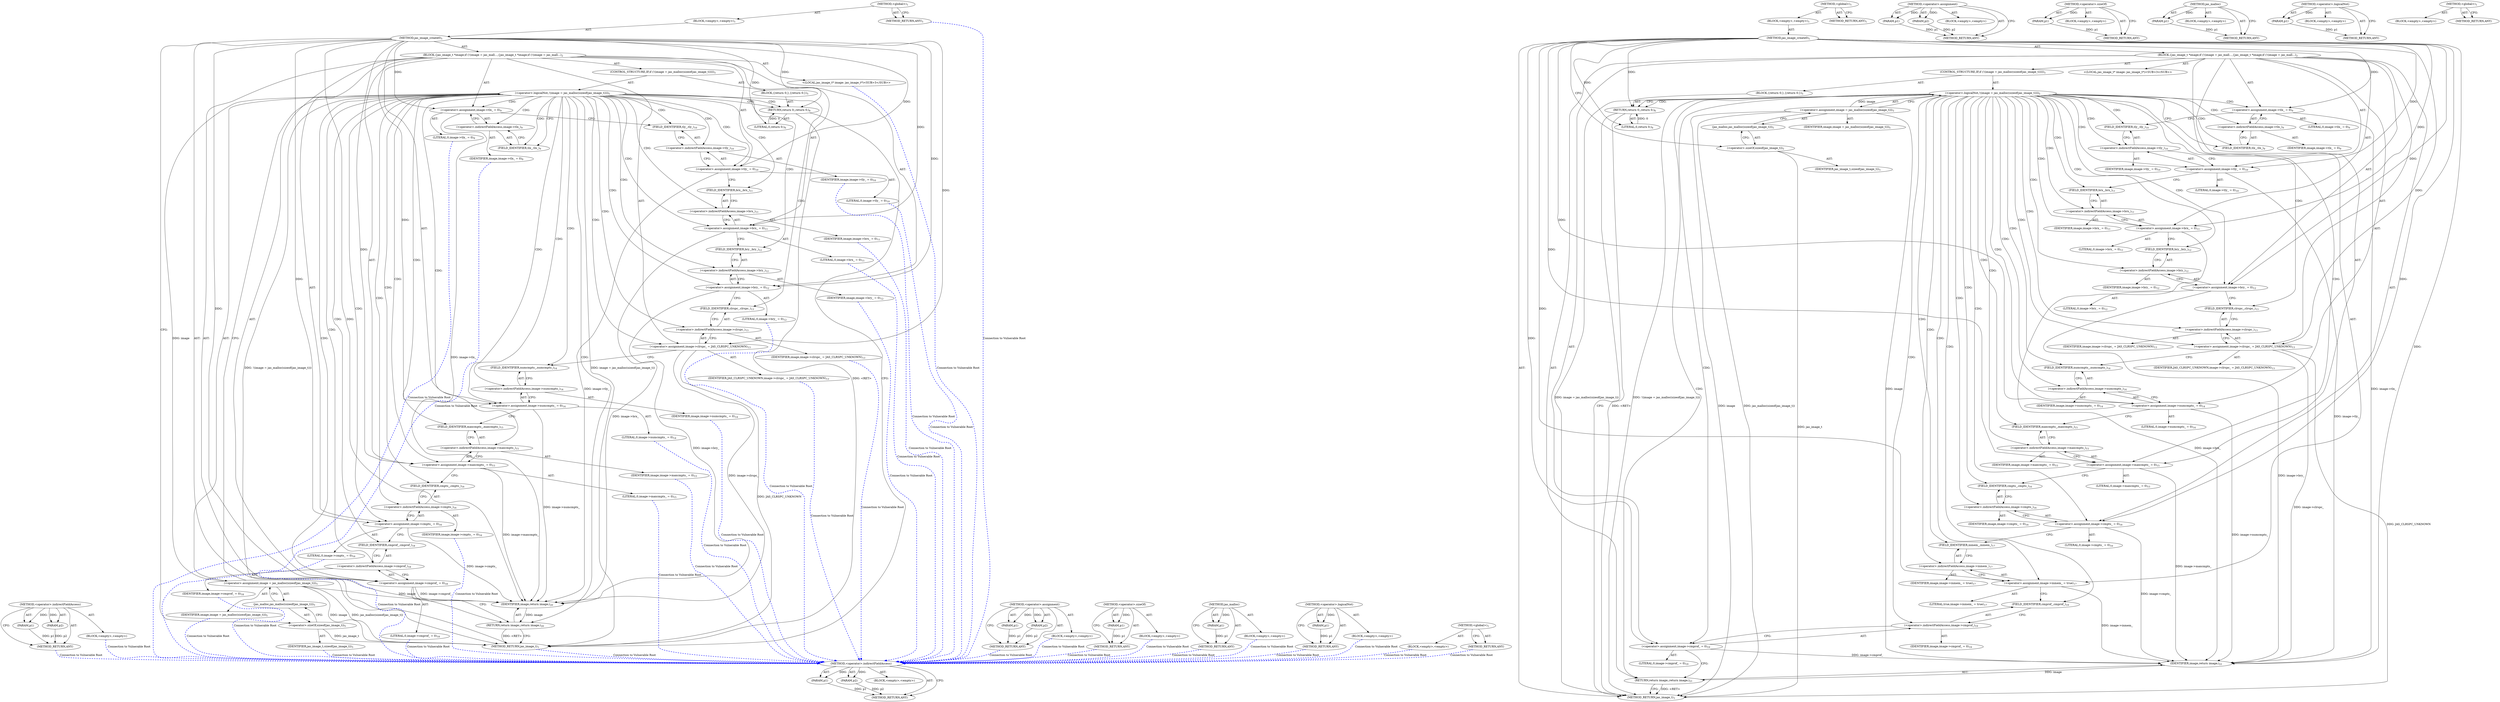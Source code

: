 digraph "&lt;global&gt;" {
vulnerable_113 [label=<(METHOD,&lt;operator&gt;.indirectFieldAccess)>];
vulnerable_114 [label=<(PARAM,p1)>];
vulnerable_115 [label=<(PARAM,p2)>];
vulnerable_116 [label=<(BLOCK,&lt;empty&gt;,&lt;empty&gt;)>];
vulnerable_117 [label=<(METHOD_RETURN,ANY)>];
vulnerable_6 [label=<(METHOD,&lt;global&gt;)<SUB>1</SUB>>];
vulnerable_7 [label=<(BLOCK,&lt;empty&gt;,&lt;empty&gt;)<SUB>1</SUB>>];
vulnerable_8 [label=<(METHOD,jas_image_create0)<SUB>1</SUB>>];
vulnerable_9 [label=<(BLOCK,{
	jas_image_t *image;

	if (!(image = jas_mall...,{
	jas_image_t *image;

	if (!(image = jas_mall...)<SUB>2</SUB>>];
vulnerable_10 [label="<(LOCAL,jas_image_t* image: jas_image_t*)<SUB>3</SUB>>"];
vulnerable_11 [label=<(CONTROL_STRUCTURE,IF,if (!(image = jas_malloc(sizeof(jas_image_t)))))<SUB>5</SUB>>];
vulnerable_12 [label=<(&lt;operator&gt;.logicalNot,!(image = jas_malloc(sizeof(jas_image_t))))<SUB>5</SUB>>];
vulnerable_13 [label=<(&lt;operator&gt;.assignment,image = jas_malloc(sizeof(jas_image_t)))<SUB>5</SUB>>];
vulnerable_14 [label=<(IDENTIFIER,image,image = jas_malloc(sizeof(jas_image_t)))<SUB>5</SUB>>];
vulnerable_15 [label=<(jas_malloc,jas_malloc(sizeof(jas_image_t)))<SUB>5</SUB>>];
vulnerable_16 [label=<(&lt;operator&gt;.sizeOf,sizeof(jas_image_t))<SUB>5</SUB>>];
vulnerable_17 [label=<(IDENTIFIER,jas_image_t,sizeof(jas_image_t))<SUB>5</SUB>>];
vulnerable_18 [label=<(BLOCK,{
		return 0;
	},{
		return 0;
	})<SUB>5</SUB>>];
vulnerable_19 [label=<(RETURN,return 0;,return 0;)<SUB>6</SUB>>];
vulnerable_20 [label=<(LITERAL,0,return 0;)<SUB>6</SUB>>];
vulnerable_21 [label=<(&lt;operator&gt;.assignment,image-&gt;tlx_ = 0)<SUB>9</SUB>>];
vulnerable_22 [label=<(&lt;operator&gt;.indirectFieldAccess,image-&gt;tlx_)<SUB>9</SUB>>];
vulnerable_23 [label=<(IDENTIFIER,image,image-&gt;tlx_ = 0)<SUB>9</SUB>>];
vulnerable_24 [label=<(FIELD_IDENTIFIER,tlx_,tlx_)<SUB>9</SUB>>];
vulnerable_25 [label=<(LITERAL,0,image-&gt;tlx_ = 0)<SUB>9</SUB>>];
vulnerable_26 [label=<(&lt;operator&gt;.assignment,image-&gt;tly_ = 0)<SUB>10</SUB>>];
vulnerable_27 [label=<(&lt;operator&gt;.indirectFieldAccess,image-&gt;tly_)<SUB>10</SUB>>];
vulnerable_28 [label=<(IDENTIFIER,image,image-&gt;tly_ = 0)<SUB>10</SUB>>];
vulnerable_29 [label=<(FIELD_IDENTIFIER,tly_,tly_)<SUB>10</SUB>>];
vulnerable_30 [label=<(LITERAL,0,image-&gt;tly_ = 0)<SUB>10</SUB>>];
vulnerable_31 [label=<(&lt;operator&gt;.assignment,image-&gt;brx_ = 0)<SUB>11</SUB>>];
vulnerable_32 [label=<(&lt;operator&gt;.indirectFieldAccess,image-&gt;brx_)<SUB>11</SUB>>];
vulnerable_33 [label=<(IDENTIFIER,image,image-&gt;brx_ = 0)<SUB>11</SUB>>];
vulnerable_34 [label=<(FIELD_IDENTIFIER,brx_,brx_)<SUB>11</SUB>>];
vulnerable_35 [label=<(LITERAL,0,image-&gt;brx_ = 0)<SUB>11</SUB>>];
vulnerable_36 [label=<(&lt;operator&gt;.assignment,image-&gt;bry_ = 0)<SUB>12</SUB>>];
vulnerable_37 [label=<(&lt;operator&gt;.indirectFieldAccess,image-&gt;bry_)<SUB>12</SUB>>];
vulnerable_38 [label=<(IDENTIFIER,image,image-&gt;bry_ = 0)<SUB>12</SUB>>];
vulnerable_39 [label=<(FIELD_IDENTIFIER,bry_,bry_)<SUB>12</SUB>>];
vulnerable_40 [label=<(LITERAL,0,image-&gt;bry_ = 0)<SUB>12</SUB>>];
vulnerable_41 [label=<(&lt;operator&gt;.assignment,image-&gt;clrspc_ = JAS_CLRSPC_UNKNOWN)<SUB>13</SUB>>];
vulnerable_42 [label=<(&lt;operator&gt;.indirectFieldAccess,image-&gt;clrspc_)<SUB>13</SUB>>];
vulnerable_43 [label=<(IDENTIFIER,image,image-&gt;clrspc_ = JAS_CLRSPC_UNKNOWN)<SUB>13</SUB>>];
vulnerable_44 [label=<(FIELD_IDENTIFIER,clrspc_,clrspc_)<SUB>13</SUB>>];
vulnerable_45 [label=<(IDENTIFIER,JAS_CLRSPC_UNKNOWN,image-&gt;clrspc_ = JAS_CLRSPC_UNKNOWN)<SUB>13</SUB>>];
vulnerable_46 [label=<(&lt;operator&gt;.assignment,image-&gt;numcmpts_ = 0)<SUB>14</SUB>>];
vulnerable_47 [label=<(&lt;operator&gt;.indirectFieldAccess,image-&gt;numcmpts_)<SUB>14</SUB>>];
vulnerable_48 [label=<(IDENTIFIER,image,image-&gt;numcmpts_ = 0)<SUB>14</SUB>>];
vulnerable_49 [label=<(FIELD_IDENTIFIER,numcmpts_,numcmpts_)<SUB>14</SUB>>];
vulnerable_50 [label=<(LITERAL,0,image-&gt;numcmpts_ = 0)<SUB>14</SUB>>];
vulnerable_51 [label=<(&lt;operator&gt;.assignment,image-&gt;maxcmpts_ = 0)<SUB>15</SUB>>];
vulnerable_52 [label=<(&lt;operator&gt;.indirectFieldAccess,image-&gt;maxcmpts_)<SUB>15</SUB>>];
vulnerable_53 [label=<(IDENTIFIER,image,image-&gt;maxcmpts_ = 0)<SUB>15</SUB>>];
vulnerable_54 [label=<(FIELD_IDENTIFIER,maxcmpts_,maxcmpts_)<SUB>15</SUB>>];
vulnerable_55 [label=<(LITERAL,0,image-&gt;maxcmpts_ = 0)<SUB>15</SUB>>];
vulnerable_56 [label=<(&lt;operator&gt;.assignment,image-&gt;cmpts_ = 0)<SUB>16</SUB>>];
vulnerable_57 [label=<(&lt;operator&gt;.indirectFieldAccess,image-&gt;cmpts_)<SUB>16</SUB>>];
vulnerable_58 [label=<(IDENTIFIER,image,image-&gt;cmpts_ = 0)<SUB>16</SUB>>];
vulnerable_59 [label=<(FIELD_IDENTIFIER,cmpts_,cmpts_)<SUB>16</SUB>>];
vulnerable_60 [label=<(LITERAL,0,image-&gt;cmpts_ = 0)<SUB>16</SUB>>];
vulnerable_61 [label=<(&lt;operator&gt;.assignment,image-&gt;inmem_ = true)<SUB>17</SUB>>];
vulnerable_62 [label=<(&lt;operator&gt;.indirectFieldAccess,image-&gt;inmem_)<SUB>17</SUB>>];
vulnerable_63 [label=<(IDENTIFIER,image,image-&gt;inmem_ = true)<SUB>17</SUB>>];
vulnerable_64 [label=<(FIELD_IDENTIFIER,inmem_,inmem_)<SUB>17</SUB>>];
vulnerable_65 [label=<(LITERAL,true,image-&gt;inmem_ = true)<SUB>17</SUB>>];
vulnerable_66 [label=<(&lt;operator&gt;.assignment,image-&gt;cmprof_ = 0)<SUB>19</SUB>>];
vulnerable_67 [label=<(&lt;operator&gt;.indirectFieldAccess,image-&gt;cmprof_)<SUB>19</SUB>>];
vulnerable_68 [label=<(IDENTIFIER,image,image-&gt;cmprof_ = 0)<SUB>19</SUB>>];
vulnerable_69 [label=<(FIELD_IDENTIFIER,cmprof_,cmprof_)<SUB>19</SUB>>];
vulnerable_70 [label=<(LITERAL,0,image-&gt;cmprof_ = 0)<SUB>19</SUB>>];
vulnerable_71 [label=<(RETURN,return image;,return image;)<SUB>21</SUB>>];
vulnerable_72 [label=<(IDENTIFIER,image,return image;)<SUB>21</SUB>>];
vulnerable_73 [label=<(METHOD_RETURN,jas_image_t)<SUB>1</SUB>>];
vulnerable_75 [label=<(METHOD_RETURN,ANY)<SUB>1</SUB>>];
vulnerable_100 [label=<(METHOD,&lt;operator&gt;.assignment)>];
vulnerable_101 [label=<(PARAM,p1)>];
vulnerable_102 [label=<(PARAM,p2)>];
vulnerable_103 [label=<(BLOCK,&lt;empty&gt;,&lt;empty&gt;)>];
vulnerable_104 [label=<(METHOD_RETURN,ANY)>];
vulnerable_109 [label=<(METHOD,&lt;operator&gt;.sizeOf)>];
vulnerable_110 [label=<(PARAM,p1)>];
vulnerable_111 [label=<(BLOCK,&lt;empty&gt;,&lt;empty&gt;)>];
vulnerable_112 [label=<(METHOD_RETURN,ANY)>];
vulnerable_105 [label=<(METHOD,jas_malloc)>];
vulnerable_106 [label=<(PARAM,p1)>];
vulnerable_107 [label=<(BLOCK,&lt;empty&gt;,&lt;empty&gt;)>];
vulnerable_108 [label=<(METHOD_RETURN,ANY)>];
vulnerable_96 [label=<(METHOD,&lt;operator&gt;.logicalNot)>];
vulnerable_97 [label=<(PARAM,p1)>];
vulnerable_98 [label=<(BLOCK,&lt;empty&gt;,&lt;empty&gt;)>];
vulnerable_99 [label=<(METHOD_RETURN,ANY)>];
vulnerable_90 [label=<(METHOD,&lt;global&gt;)<SUB>1</SUB>>];
vulnerable_91 [label=<(BLOCK,&lt;empty&gt;,&lt;empty&gt;)>];
vulnerable_92 [label=<(METHOD_RETURN,ANY)>];
fixed_106 [label=<(METHOD,&lt;operator&gt;.indirectFieldAccess)>];
fixed_107 [label=<(PARAM,p1)>];
fixed_108 [label=<(PARAM,p2)>];
fixed_109 [label=<(BLOCK,&lt;empty&gt;,&lt;empty&gt;)>];
fixed_110 [label=<(METHOD_RETURN,ANY)>];
fixed_6 [label=<(METHOD,&lt;global&gt;)<SUB>1</SUB>>];
fixed_7 [label=<(BLOCK,&lt;empty&gt;,&lt;empty&gt;)<SUB>1</SUB>>];
fixed_8 [label=<(METHOD,jas_image_create0)<SUB>1</SUB>>];
fixed_9 [label=<(BLOCK,{
	jas_image_t *image;

	if (!(image = jas_mall...,{
	jas_image_t *image;

	if (!(image = jas_mall...)<SUB>2</SUB>>];
fixed_10 [label="<(LOCAL,jas_image_t* image: jas_image_t*)<SUB>3</SUB>>"];
fixed_11 [label=<(CONTROL_STRUCTURE,IF,if (!(image = jas_malloc(sizeof(jas_image_t)))))<SUB>5</SUB>>];
fixed_12 [label=<(&lt;operator&gt;.logicalNot,!(image = jas_malloc(sizeof(jas_image_t))))<SUB>5</SUB>>];
fixed_13 [label=<(&lt;operator&gt;.assignment,image = jas_malloc(sizeof(jas_image_t)))<SUB>5</SUB>>];
fixed_14 [label=<(IDENTIFIER,image,image = jas_malloc(sizeof(jas_image_t)))<SUB>5</SUB>>];
fixed_15 [label=<(jas_malloc,jas_malloc(sizeof(jas_image_t)))<SUB>5</SUB>>];
fixed_16 [label=<(&lt;operator&gt;.sizeOf,sizeof(jas_image_t))<SUB>5</SUB>>];
fixed_17 [label=<(IDENTIFIER,jas_image_t,sizeof(jas_image_t))<SUB>5</SUB>>];
fixed_18 [label=<(BLOCK,{
		return 0;
	},{
		return 0;
	})<SUB>5</SUB>>];
fixed_19 [label=<(RETURN,return 0;,return 0;)<SUB>6</SUB>>];
fixed_20 [label=<(LITERAL,0,return 0;)<SUB>6</SUB>>];
fixed_21 [label=<(&lt;operator&gt;.assignment,image-&gt;tlx_ = 0)<SUB>9</SUB>>];
fixed_22 [label=<(&lt;operator&gt;.indirectFieldAccess,image-&gt;tlx_)<SUB>9</SUB>>];
fixed_23 [label=<(IDENTIFIER,image,image-&gt;tlx_ = 0)<SUB>9</SUB>>];
fixed_24 [label=<(FIELD_IDENTIFIER,tlx_,tlx_)<SUB>9</SUB>>];
fixed_25 [label=<(LITERAL,0,image-&gt;tlx_ = 0)<SUB>9</SUB>>];
fixed_26 [label=<(&lt;operator&gt;.assignment,image-&gt;tly_ = 0)<SUB>10</SUB>>];
fixed_27 [label=<(&lt;operator&gt;.indirectFieldAccess,image-&gt;tly_)<SUB>10</SUB>>];
fixed_28 [label=<(IDENTIFIER,image,image-&gt;tly_ = 0)<SUB>10</SUB>>];
fixed_29 [label=<(FIELD_IDENTIFIER,tly_,tly_)<SUB>10</SUB>>];
fixed_30 [label=<(LITERAL,0,image-&gt;tly_ = 0)<SUB>10</SUB>>];
fixed_31 [label=<(&lt;operator&gt;.assignment,image-&gt;brx_ = 0)<SUB>11</SUB>>];
fixed_32 [label=<(&lt;operator&gt;.indirectFieldAccess,image-&gt;brx_)<SUB>11</SUB>>];
fixed_33 [label=<(IDENTIFIER,image,image-&gt;brx_ = 0)<SUB>11</SUB>>];
fixed_34 [label=<(FIELD_IDENTIFIER,brx_,brx_)<SUB>11</SUB>>];
fixed_35 [label=<(LITERAL,0,image-&gt;brx_ = 0)<SUB>11</SUB>>];
fixed_36 [label=<(&lt;operator&gt;.assignment,image-&gt;bry_ = 0)<SUB>12</SUB>>];
fixed_37 [label=<(&lt;operator&gt;.indirectFieldAccess,image-&gt;bry_)<SUB>12</SUB>>];
fixed_38 [label=<(IDENTIFIER,image,image-&gt;bry_ = 0)<SUB>12</SUB>>];
fixed_39 [label=<(FIELD_IDENTIFIER,bry_,bry_)<SUB>12</SUB>>];
fixed_40 [label=<(LITERAL,0,image-&gt;bry_ = 0)<SUB>12</SUB>>];
fixed_41 [label=<(&lt;operator&gt;.assignment,image-&gt;clrspc_ = JAS_CLRSPC_UNKNOWN)<SUB>13</SUB>>];
fixed_42 [label=<(&lt;operator&gt;.indirectFieldAccess,image-&gt;clrspc_)<SUB>13</SUB>>];
fixed_43 [label=<(IDENTIFIER,image,image-&gt;clrspc_ = JAS_CLRSPC_UNKNOWN)<SUB>13</SUB>>];
fixed_44 [label=<(FIELD_IDENTIFIER,clrspc_,clrspc_)<SUB>13</SUB>>];
fixed_45 [label=<(IDENTIFIER,JAS_CLRSPC_UNKNOWN,image-&gt;clrspc_ = JAS_CLRSPC_UNKNOWN)<SUB>13</SUB>>];
fixed_46 [label=<(&lt;operator&gt;.assignment,image-&gt;numcmpts_ = 0)<SUB>14</SUB>>];
fixed_47 [label=<(&lt;operator&gt;.indirectFieldAccess,image-&gt;numcmpts_)<SUB>14</SUB>>];
fixed_48 [label=<(IDENTIFIER,image,image-&gt;numcmpts_ = 0)<SUB>14</SUB>>];
fixed_49 [label=<(FIELD_IDENTIFIER,numcmpts_,numcmpts_)<SUB>14</SUB>>];
fixed_50 [label=<(LITERAL,0,image-&gt;numcmpts_ = 0)<SUB>14</SUB>>];
fixed_51 [label=<(&lt;operator&gt;.assignment,image-&gt;maxcmpts_ = 0)<SUB>15</SUB>>];
fixed_52 [label=<(&lt;operator&gt;.indirectFieldAccess,image-&gt;maxcmpts_)<SUB>15</SUB>>];
fixed_53 [label=<(IDENTIFIER,image,image-&gt;maxcmpts_ = 0)<SUB>15</SUB>>];
fixed_54 [label=<(FIELD_IDENTIFIER,maxcmpts_,maxcmpts_)<SUB>15</SUB>>];
fixed_55 [label=<(LITERAL,0,image-&gt;maxcmpts_ = 0)<SUB>15</SUB>>];
fixed_56 [label=<(&lt;operator&gt;.assignment,image-&gt;cmpts_ = 0)<SUB>16</SUB>>];
fixed_57 [label=<(&lt;operator&gt;.indirectFieldAccess,image-&gt;cmpts_)<SUB>16</SUB>>];
fixed_58 [label=<(IDENTIFIER,image,image-&gt;cmpts_ = 0)<SUB>16</SUB>>];
fixed_59 [label=<(FIELD_IDENTIFIER,cmpts_,cmpts_)<SUB>16</SUB>>];
fixed_60 [label=<(LITERAL,0,image-&gt;cmpts_ = 0)<SUB>16</SUB>>];
fixed_61 [label=<(&lt;operator&gt;.assignment,image-&gt;cmprof_ = 0)<SUB>18</SUB>>];
fixed_62 [label=<(&lt;operator&gt;.indirectFieldAccess,image-&gt;cmprof_)<SUB>18</SUB>>];
fixed_63 [label=<(IDENTIFIER,image,image-&gt;cmprof_ = 0)<SUB>18</SUB>>];
fixed_64 [label=<(FIELD_IDENTIFIER,cmprof_,cmprof_)<SUB>18</SUB>>];
fixed_65 [label=<(LITERAL,0,image-&gt;cmprof_ = 0)<SUB>18</SUB>>];
fixed_66 [label=<(RETURN,return image;,return image;)<SUB>20</SUB>>];
fixed_67 [label=<(IDENTIFIER,image,return image;)<SUB>20</SUB>>];
fixed_68 [label=<(METHOD_RETURN,jas_image_t)<SUB>1</SUB>>];
fixed_70 [label=<(METHOD_RETURN,ANY)<SUB>1</SUB>>];
fixed_93 [label=<(METHOD,&lt;operator&gt;.assignment)>];
fixed_94 [label=<(PARAM,p1)>];
fixed_95 [label=<(PARAM,p2)>];
fixed_96 [label=<(BLOCK,&lt;empty&gt;,&lt;empty&gt;)>];
fixed_97 [label=<(METHOD_RETURN,ANY)>];
fixed_102 [label=<(METHOD,&lt;operator&gt;.sizeOf)>];
fixed_103 [label=<(PARAM,p1)>];
fixed_104 [label=<(BLOCK,&lt;empty&gt;,&lt;empty&gt;)>];
fixed_105 [label=<(METHOD_RETURN,ANY)>];
fixed_98 [label=<(METHOD,jas_malloc)>];
fixed_99 [label=<(PARAM,p1)>];
fixed_100 [label=<(BLOCK,&lt;empty&gt;,&lt;empty&gt;)>];
fixed_101 [label=<(METHOD_RETURN,ANY)>];
fixed_89 [label=<(METHOD,&lt;operator&gt;.logicalNot)>];
fixed_90 [label=<(PARAM,p1)>];
fixed_91 [label=<(BLOCK,&lt;empty&gt;,&lt;empty&gt;)>];
fixed_92 [label=<(METHOD_RETURN,ANY)>];
fixed_83 [label=<(METHOD,&lt;global&gt;)<SUB>1</SUB>>];
fixed_84 [label=<(BLOCK,&lt;empty&gt;,&lt;empty&gt;)>];
fixed_85 [label=<(METHOD_RETURN,ANY)>];
vulnerable_113 -> vulnerable_114  [key=0, label="AST: "];
vulnerable_113 -> vulnerable_114  [key=1, label="DDG: "];
vulnerable_113 -> vulnerable_116  [key=0, label="AST: "];
vulnerable_113 -> vulnerable_115  [key=0, label="AST: "];
vulnerable_113 -> vulnerable_115  [key=1, label="DDG: "];
vulnerable_113 -> vulnerable_117  [key=0, label="AST: "];
vulnerable_113 -> vulnerable_117  [key=1, label="CFG: "];
vulnerable_114 -> vulnerable_117  [key=0, label="DDG: p1"];
vulnerable_115 -> vulnerable_117  [key=0, label="DDG: p2"];
vulnerable_6 -> vulnerable_7  [key=0, label="AST: "];
vulnerable_6 -> vulnerable_75  [key=0, label="AST: "];
vulnerable_6 -> vulnerable_75  [key=1, label="CFG: "];
vulnerable_7 -> vulnerable_8  [key=0, label="AST: "];
vulnerable_8 -> vulnerable_9  [key=0, label="AST: "];
vulnerable_8 -> vulnerable_73  [key=0, label="AST: "];
vulnerable_8 -> vulnerable_16  [key=0, label="CFG: "];
vulnerable_8 -> vulnerable_21  [key=0, label="DDG: "];
vulnerable_8 -> vulnerable_26  [key=0, label="DDG: "];
vulnerable_8 -> vulnerable_31  [key=0, label="DDG: "];
vulnerable_8 -> vulnerable_36  [key=0, label="DDG: "];
vulnerable_8 -> vulnerable_41  [key=0, label="DDG: "];
vulnerable_8 -> vulnerable_46  [key=0, label="DDG: "];
vulnerable_8 -> vulnerable_51  [key=0, label="DDG: "];
vulnerable_8 -> vulnerable_56  [key=0, label="DDG: "];
vulnerable_8 -> vulnerable_61  [key=0, label="DDG: "];
vulnerable_8 -> vulnerable_66  [key=0, label="DDG: "];
vulnerable_8 -> vulnerable_72  [key=0, label="DDG: "];
vulnerable_8 -> vulnerable_19  [key=0, label="DDG: "];
vulnerable_8 -> vulnerable_20  [key=0, label="DDG: "];
vulnerable_9 -> vulnerable_10  [key=0, label="AST: "];
vulnerable_9 -> vulnerable_11  [key=0, label="AST: "];
vulnerable_9 -> vulnerable_21  [key=0, label="AST: "];
vulnerable_9 -> vulnerable_26  [key=0, label="AST: "];
vulnerable_9 -> vulnerable_31  [key=0, label="AST: "];
vulnerable_9 -> vulnerable_36  [key=0, label="AST: "];
vulnerable_9 -> vulnerable_41  [key=0, label="AST: "];
vulnerable_9 -> vulnerable_46  [key=0, label="AST: "];
vulnerable_9 -> vulnerable_51  [key=0, label="AST: "];
vulnerable_9 -> vulnerable_56  [key=0, label="AST: "];
vulnerable_9 -> vulnerable_61  [key=0, label="AST: "];
vulnerable_9 -> vulnerable_66  [key=0, label="AST: "];
vulnerable_9 -> vulnerable_71  [key=0, label="AST: "];
vulnerable_11 -> vulnerable_12  [key=0, label="AST: "];
vulnerable_11 -> vulnerable_18  [key=0, label="AST: "];
vulnerable_12 -> vulnerable_13  [key=0, label="AST: "];
vulnerable_12 -> vulnerable_19  [key=0, label="CFG: "];
vulnerable_12 -> vulnerable_19  [key=1, label="CDG: "];
vulnerable_12 -> vulnerable_24  [key=0, label="CFG: "];
vulnerable_12 -> vulnerable_24  [key=1, label="CDG: "];
vulnerable_12 -> vulnerable_73  [key=0, label="DDG: image = jas_malloc(sizeof(jas_image_t))"];
vulnerable_12 -> vulnerable_73  [key=1, label="DDG: !(image = jas_malloc(sizeof(jas_image_t)))"];
vulnerable_12 -> vulnerable_47  [key=0, label="CDG: "];
vulnerable_12 -> vulnerable_34  [key=0, label="CDG: "];
vulnerable_12 -> vulnerable_21  [key=0, label="CDG: "];
vulnerable_12 -> vulnerable_32  [key=0, label="CDG: "];
vulnerable_12 -> vulnerable_49  [key=0, label="CDG: "];
vulnerable_12 -> vulnerable_26  [key=0, label="CDG: "];
vulnerable_12 -> vulnerable_64  [key=0, label="CDG: "];
vulnerable_12 -> vulnerable_42  [key=0, label="CDG: "];
vulnerable_12 -> vulnerable_51  [key=0, label="CDG: "];
vulnerable_12 -> vulnerable_57  [key=0, label="CDG: "];
vulnerable_12 -> vulnerable_66  [key=0, label="CDG: "];
vulnerable_12 -> vulnerable_52  [key=0, label="CDG: "];
vulnerable_12 -> vulnerable_37  [key=0, label="CDG: "];
vulnerable_12 -> vulnerable_46  [key=0, label="CDG: "];
vulnerable_12 -> vulnerable_56  [key=0, label="CDG: "];
vulnerable_12 -> vulnerable_69  [key=0, label="CDG: "];
vulnerable_12 -> vulnerable_22  [key=0, label="CDG: "];
vulnerable_12 -> vulnerable_67  [key=0, label="CDG: "];
vulnerable_12 -> vulnerable_27  [key=0, label="CDG: "];
vulnerable_12 -> vulnerable_29  [key=0, label="CDG: "];
vulnerable_12 -> vulnerable_59  [key=0, label="CDG: "];
vulnerable_12 -> vulnerable_44  [key=0, label="CDG: "];
vulnerable_12 -> vulnerable_54  [key=0, label="CDG: "];
vulnerable_12 -> vulnerable_61  [key=0, label="CDG: "];
vulnerable_12 -> vulnerable_71  [key=0, label="CDG: "];
vulnerable_12 -> vulnerable_36  [key=0, label="CDG: "];
vulnerable_12 -> vulnerable_41  [key=0, label="CDG: "];
vulnerable_12 -> vulnerable_62  [key=0, label="CDG: "];
vulnerable_12 -> vulnerable_39  [key=0, label="CDG: "];
vulnerable_12 -> vulnerable_31  [key=0, label="CDG: "];
vulnerable_13 -> vulnerable_14  [key=0, label="AST: "];
vulnerable_13 -> vulnerable_15  [key=0, label="AST: "];
vulnerable_13 -> vulnerable_12  [key=0, label="CFG: "];
vulnerable_13 -> vulnerable_12  [key=1, label="DDG: image"];
vulnerable_13 -> vulnerable_73  [key=0, label="DDG: image"];
vulnerable_13 -> vulnerable_73  [key=1, label="DDG: jas_malloc(sizeof(jas_image_t))"];
vulnerable_13 -> vulnerable_72  [key=0, label="DDG: image"];
vulnerable_15 -> vulnerable_16  [key=0, label="AST: "];
vulnerable_15 -> vulnerable_13  [key=0, label="CFG: "];
vulnerable_16 -> vulnerable_17  [key=0, label="AST: "];
vulnerable_16 -> vulnerable_15  [key=0, label="CFG: "];
vulnerable_16 -> vulnerable_73  [key=0, label="DDG: jas_image_t"];
vulnerable_18 -> vulnerable_19  [key=0, label="AST: "];
vulnerable_19 -> vulnerable_20  [key=0, label="AST: "];
vulnerable_19 -> vulnerable_73  [key=0, label="CFG: "];
vulnerable_19 -> vulnerable_73  [key=1, label="DDG: &lt;RET&gt;"];
vulnerable_20 -> vulnerable_19  [key=0, label="DDG: 0"];
vulnerable_21 -> vulnerable_22  [key=0, label="AST: "];
vulnerable_21 -> vulnerable_25  [key=0, label="AST: "];
vulnerable_21 -> vulnerable_29  [key=0, label="CFG: "];
vulnerable_21 -> vulnerable_72  [key=0, label="DDG: image-&gt;tlx_"];
vulnerable_22 -> vulnerable_23  [key=0, label="AST: "];
vulnerable_22 -> vulnerable_24  [key=0, label="AST: "];
vulnerable_22 -> vulnerable_21  [key=0, label="CFG: "];
vulnerable_24 -> vulnerable_22  [key=0, label="CFG: "];
vulnerable_26 -> vulnerable_27  [key=0, label="AST: "];
vulnerable_26 -> vulnerable_30  [key=0, label="AST: "];
vulnerable_26 -> vulnerable_34  [key=0, label="CFG: "];
vulnerable_26 -> vulnerable_72  [key=0, label="DDG: image-&gt;tly_"];
vulnerable_27 -> vulnerable_28  [key=0, label="AST: "];
vulnerable_27 -> vulnerable_29  [key=0, label="AST: "];
vulnerable_27 -> vulnerable_26  [key=0, label="CFG: "];
vulnerable_29 -> vulnerable_27  [key=0, label="CFG: "];
vulnerable_31 -> vulnerable_32  [key=0, label="AST: "];
vulnerable_31 -> vulnerable_35  [key=0, label="AST: "];
vulnerable_31 -> vulnerable_39  [key=0, label="CFG: "];
vulnerable_31 -> vulnerable_72  [key=0, label="DDG: image-&gt;brx_"];
vulnerable_32 -> vulnerable_33  [key=0, label="AST: "];
vulnerable_32 -> vulnerable_34  [key=0, label="AST: "];
vulnerable_32 -> vulnerable_31  [key=0, label="CFG: "];
vulnerable_34 -> vulnerable_32  [key=0, label="CFG: "];
vulnerable_36 -> vulnerable_37  [key=0, label="AST: "];
vulnerable_36 -> vulnerable_40  [key=0, label="AST: "];
vulnerable_36 -> vulnerable_44  [key=0, label="CFG: "];
vulnerable_36 -> vulnerable_72  [key=0, label="DDG: image-&gt;bry_"];
vulnerable_37 -> vulnerable_38  [key=0, label="AST: "];
vulnerable_37 -> vulnerable_39  [key=0, label="AST: "];
vulnerable_37 -> vulnerable_36  [key=0, label="CFG: "];
vulnerable_39 -> vulnerable_37  [key=0, label="CFG: "];
vulnerable_41 -> vulnerable_42  [key=0, label="AST: "];
vulnerable_41 -> vulnerable_45  [key=0, label="AST: "];
vulnerable_41 -> vulnerable_49  [key=0, label="CFG: "];
vulnerable_41 -> vulnerable_73  [key=0, label="DDG: JAS_CLRSPC_UNKNOWN"];
vulnerable_41 -> vulnerable_72  [key=0, label="DDG: image-&gt;clrspc_"];
vulnerable_42 -> vulnerable_43  [key=0, label="AST: "];
vulnerable_42 -> vulnerable_44  [key=0, label="AST: "];
vulnerable_42 -> vulnerable_41  [key=0, label="CFG: "];
vulnerable_44 -> vulnerable_42  [key=0, label="CFG: "];
vulnerable_46 -> vulnerable_47  [key=0, label="AST: "];
vulnerable_46 -> vulnerable_50  [key=0, label="AST: "];
vulnerable_46 -> vulnerable_54  [key=0, label="CFG: "];
vulnerable_46 -> vulnerable_72  [key=0, label="DDG: image-&gt;numcmpts_"];
vulnerable_47 -> vulnerable_48  [key=0, label="AST: "];
vulnerable_47 -> vulnerable_49  [key=0, label="AST: "];
vulnerable_47 -> vulnerable_46  [key=0, label="CFG: "];
vulnerable_49 -> vulnerable_47  [key=0, label="CFG: "];
vulnerable_51 -> vulnerable_52  [key=0, label="AST: "];
vulnerable_51 -> vulnerable_55  [key=0, label="AST: "];
vulnerable_51 -> vulnerable_59  [key=0, label="CFG: "];
vulnerable_51 -> vulnerable_72  [key=0, label="DDG: image-&gt;maxcmpts_"];
vulnerable_52 -> vulnerable_53  [key=0, label="AST: "];
vulnerable_52 -> vulnerable_54  [key=0, label="AST: "];
vulnerable_52 -> vulnerable_51  [key=0, label="CFG: "];
vulnerable_54 -> vulnerable_52  [key=0, label="CFG: "];
vulnerable_56 -> vulnerable_57  [key=0, label="AST: "];
vulnerable_56 -> vulnerable_60  [key=0, label="AST: "];
vulnerable_56 -> vulnerable_64  [key=0, label="CFG: "];
vulnerable_56 -> vulnerable_72  [key=0, label="DDG: image-&gt;cmpts_"];
vulnerable_57 -> vulnerable_58  [key=0, label="AST: "];
vulnerable_57 -> vulnerable_59  [key=0, label="AST: "];
vulnerable_57 -> vulnerable_56  [key=0, label="CFG: "];
vulnerable_59 -> vulnerable_57  [key=0, label="CFG: "];
vulnerable_61 -> vulnerable_62  [key=0, label="AST: "];
vulnerable_61 -> vulnerable_65  [key=0, label="AST: "];
vulnerable_61 -> vulnerable_69  [key=0, label="CFG: "];
vulnerable_61 -> vulnerable_72  [key=0, label="DDG: image-&gt;inmem_"];
vulnerable_62 -> vulnerable_63  [key=0, label="AST: "];
vulnerable_62 -> vulnerable_64  [key=0, label="AST: "];
vulnerable_62 -> vulnerable_61  [key=0, label="CFG: "];
vulnerable_64 -> vulnerable_62  [key=0, label="CFG: "];
vulnerable_66 -> vulnerable_67  [key=0, label="AST: "];
vulnerable_66 -> vulnerable_70  [key=0, label="AST: "];
vulnerable_66 -> vulnerable_71  [key=0, label="CFG: "];
vulnerable_66 -> vulnerable_72  [key=0, label="DDG: image-&gt;cmprof_"];
vulnerable_67 -> vulnerable_68  [key=0, label="AST: "];
vulnerable_67 -> vulnerable_69  [key=0, label="AST: "];
vulnerable_67 -> vulnerable_66  [key=0, label="CFG: "];
vulnerable_69 -> vulnerable_67  [key=0, label="CFG: "];
vulnerable_71 -> vulnerable_72  [key=0, label="AST: "];
vulnerable_71 -> vulnerable_73  [key=0, label="CFG: "];
vulnerable_71 -> vulnerable_73  [key=1, label="DDG: &lt;RET&gt;"];
vulnerable_72 -> vulnerable_71  [key=0, label="DDG: image"];
vulnerable_100 -> vulnerable_101  [key=0, label="AST: "];
vulnerable_100 -> vulnerable_101  [key=1, label="DDG: "];
vulnerable_100 -> vulnerable_103  [key=0, label="AST: "];
vulnerable_100 -> vulnerable_102  [key=0, label="AST: "];
vulnerable_100 -> vulnerable_102  [key=1, label="DDG: "];
vulnerable_100 -> vulnerable_104  [key=0, label="AST: "];
vulnerable_100 -> vulnerable_104  [key=1, label="CFG: "];
vulnerable_101 -> vulnerable_104  [key=0, label="DDG: p1"];
vulnerable_102 -> vulnerable_104  [key=0, label="DDG: p2"];
vulnerable_109 -> vulnerable_110  [key=0, label="AST: "];
vulnerable_109 -> vulnerable_110  [key=1, label="DDG: "];
vulnerable_109 -> vulnerable_111  [key=0, label="AST: "];
vulnerable_109 -> vulnerable_112  [key=0, label="AST: "];
vulnerable_109 -> vulnerable_112  [key=1, label="CFG: "];
vulnerable_110 -> vulnerable_112  [key=0, label="DDG: p1"];
vulnerable_105 -> vulnerable_106  [key=0, label="AST: "];
vulnerable_105 -> vulnerable_106  [key=1, label="DDG: "];
vulnerable_105 -> vulnerable_107  [key=0, label="AST: "];
vulnerable_105 -> vulnerable_108  [key=0, label="AST: "];
vulnerable_105 -> vulnerable_108  [key=1, label="CFG: "];
vulnerable_106 -> vulnerable_108  [key=0, label="DDG: p1"];
vulnerable_96 -> vulnerable_97  [key=0, label="AST: "];
vulnerable_96 -> vulnerable_97  [key=1, label="DDG: "];
vulnerable_96 -> vulnerable_98  [key=0, label="AST: "];
vulnerable_96 -> vulnerable_99  [key=0, label="AST: "];
vulnerable_96 -> vulnerable_99  [key=1, label="CFG: "];
vulnerable_97 -> vulnerable_99  [key=0, label="DDG: p1"];
vulnerable_90 -> vulnerable_91  [key=0, label="AST: "];
vulnerable_90 -> vulnerable_92  [key=0, label="AST: "];
vulnerable_90 -> vulnerable_92  [key=1, label="CFG: "];
fixed_106 -> fixed_107  [key=0, label="AST: "];
fixed_106 -> fixed_107  [key=1, label="DDG: "];
fixed_106 -> fixed_109  [key=0, label="AST: "];
fixed_106 -> fixed_108  [key=0, label="AST: "];
fixed_106 -> fixed_108  [key=1, label="DDG: "];
fixed_106 -> fixed_110  [key=0, label="AST: "];
fixed_106 -> fixed_110  [key=1, label="CFG: "];
fixed_107 -> fixed_110  [key=0, label="DDG: p1"];
fixed_108 -> fixed_110  [key=0, label="DDG: p2"];
fixed_109 -> vulnerable_113  [color=blue, key=0, label="Connection to Vulnerable Root", penwidth="2.0", style=dashed];
fixed_110 -> vulnerable_113  [color=blue, key=0, label="Connection to Vulnerable Root", penwidth="2.0", style=dashed];
fixed_6 -> fixed_7  [key=0, label="AST: "];
fixed_6 -> fixed_70  [key=0, label="AST: "];
fixed_6 -> fixed_70  [key=1, label="CFG: "];
fixed_7 -> fixed_8  [key=0, label="AST: "];
fixed_8 -> fixed_9  [key=0, label="AST: "];
fixed_8 -> fixed_68  [key=0, label="AST: "];
fixed_8 -> fixed_16  [key=0, label="CFG: "];
fixed_8 -> fixed_21  [key=0, label="DDG: "];
fixed_8 -> fixed_26  [key=0, label="DDG: "];
fixed_8 -> fixed_31  [key=0, label="DDG: "];
fixed_8 -> fixed_36  [key=0, label="DDG: "];
fixed_8 -> fixed_41  [key=0, label="DDG: "];
fixed_8 -> fixed_46  [key=0, label="DDG: "];
fixed_8 -> fixed_51  [key=0, label="DDG: "];
fixed_8 -> fixed_56  [key=0, label="DDG: "];
fixed_8 -> fixed_61  [key=0, label="DDG: "];
fixed_8 -> fixed_67  [key=0, label="DDG: "];
fixed_8 -> fixed_19  [key=0, label="DDG: "];
fixed_8 -> fixed_20  [key=0, label="DDG: "];
fixed_9 -> fixed_10  [key=0, label="AST: "];
fixed_9 -> fixed_11  [key=0, label="AST: "];
fixed_9 -> fixed_21  [key=0, label="AST: "];
fixed_9 -> fixed_26  [key=0, label="AST: "];
fixed_9 -> fixed_31  [key=0, label="AST: "];
fixed_9 -> fixed_36  [key=0, label="AST: "];
fixed_9 -> fixed_41  [key=0, label="AST: "];
fixed_9 -> fixed_46  [key=0, label="AST: "];
fixed_9 -> fixed_51  [key=0, label="AST: "];
fixed_9 -> fixed_56  [key=0, label="AST: "];
fixed_9 -> fixed_61  [key=0, label="AST: "];
fixed_9 -> fixed_66  [key=0, label="AST: "];
fixed_10 -> vulnerable_113  [color=blue, key=0, label="Connection to Vulnerable Root", penwidth="2.0", style=dashed];
fixed_11 -> fixed_12  [key=0, label="AST: "];
fixed_11 -> fixed_18  [key=0, label="AST: "];
fixed_12 -> fixed_13  [key=0, label="AST: "];
fixed_12 -> fixed_19  [key=0, label="CFG: "];
fixed_12 -> fixed_19  [key=1, label="CDG: "];
fixed_12 -> fixed_24  [key=0, label="CFG: "];
fixed_12 -> fixed_24  [key=1, label="CDG: "];
fixed_12 -> fixed_68  [key=0, label="DDG: image = jas_malloc(sizeof(jas_image_t))"];
fixed_12 -> fixed_68  [key=1, label="DDG: !(image = jas_malloc(sizeof(jas_image_t)))"];
fixed_12 -> fixed_47  [key=0, label="CDG: "];
fixed_12 -> fixed_34  [key=0, label="CDG: "];
fixed_12 -> fixed_21  [key=0, label="CDG: "];
fixed_12 -> fixed_32  [key=0, label="CDG: "];
fixed_12 -> fixed_49  [key=0, label="CDG: "];
fixed_12 -> fixed_26  [key=0, label="CDG: "];
fixed_12 -> fixed_64  [key=0, label="CDG: "];
fixed_12 -> fixed_42  [key=0, label="CDG: "];
fixed_12 -> fixed_51  [key=0, label="CDG: "];
fixed_12 -> fixed_57  [key=0, label="CDG: "];
fixed_12 -> fixed_66  [key=0, label="CDG: "];
fixed_12 -> fixed_52  [key=0, label="CDG: "];
fixed_12 -> fixed_37  [key=0, label="CDG: "];
fixed_12 -> fixed_46  [key=0, label="CDG: "];
fixed_12 -> fixed_56  [key=0, label="CDG: "];
fixed_12 -> fixed_22  [key=0, label="CDG: "];
fixed_12 -> fixed_27  [key=0, label="CDG: "];
fixed_12 -> fixed_29  [key=0, label="CDG: "];
fixed_12 -> fixed_59  [key=0, label="CDG: "];
fixed_12 -> fixed_44  [key=0, label="CDG: "];
fixed_12 -> fixed_54  [key=0, label="CDG: "];
fixed_12 -> fixed_61  [key=0, label="CDG: "];
fixed_12 -> fixed_36  [key=0, label="CDG: "];
fixed_12 -> fixed_41  [key=0, label="CDG: "];
fixed_12 -> fixed_62  [key=0, label="CDG: "];
fixed_12 -> fixed_39  [key=0, label="CDG: "];
fixed_12 -> fixed_31  [key=0, label="CDG: "];
fixed_13 -> fixed_14  [key=0, label="AST: "];
fixed_13 -> fixed_15  [key=0, label="AST: "];
fixed_13 -> fixed_12  [key=0, label="CFG: "];
fixed_13 -> fixed_12  [key=1, label="DDG: image"];
fixed_13 -> fixed_68  [key=0, label="DDG: image"];
fixed_13 -> fixed_68  [key=1, label="DDG: jas_malloc(sizeof(jas_image_t))"];
fixed_13 -> fixed_67  [key=0, label="DDG: image"];
fixed_14 -> vulnerable_113  [color=blue, key=0, label="Connection to Vulnerable Root", penwidth="2.0", style=dashed];
fixed_15 -> fixed_16  [key=0, label="AST: "];
fixed_15 -> fixed_13  [key=0, label="CFG: "];
fixed_16 -> fixed_17  [key=0, label="AST: "];
fixed_16 -> fixed_15  [key=0, label="CFG: "];
fixed_16 -> fixed_68  [key=0, label="DDG: jas_image_t"];
fixed_17 -> vulnerable_113  [color=blue, key=0, label="Connection to Vulnerable Root", penwidth="2.0", style=dashed];
fixed_18 -> fixed_19  [key=0, label="AST: "];
fixed_19 -> fixed_20  [key=0, label="AST: "];
fixed_19 -> fixed_68  [key=0, label="CFG: "];
fixed_19 -> fixed_68  [key=1, label="DDG: &lt;RET&gt;"];
fixed_20 -> fixed_19  [key=0, label="DDG: 0"];
fixed_21 -> fixed_22  [key=0, label="AST: "];
fixed_21 -> fixed_25  [key=0, label="AST: "];
fixed_21 -> fixed_29  [key=0, label="CFG: "];
fixed_21 -> fixed_67  [key=0, label="DDG: image-&gt;tlx_"];
fixed_22 -> fixed_23  [key=0, label="AST: "];
fixed_22 -> fixed_24  [key=0, label="AST: "];
fixed_22 -> fixed_21  [key=0, label="CFG: "];
fixed_23 -> vulnerable_113  [color=blue, key=0, label="Connection to Vulnerable Root", penwidth="2.0", style=dashed];
fixed_24 -> fixed_22  [key=0, label="CFG: "];
fixed_25 -> vulnerable_113  [color=blue, key=0, label="Connection to Vulnerable Root", penwidth="2.0", style=dashed];
fixed_26 -> fixed_27  [key=0, label="AST: "];
fixed_26 -> fixed_30  [key=0, label="AST: "];
fixed_26 -> fixed_34  [key=0, label="CFG: "];
fixed_26 -> fixed_67  [key=0, label="DDG: image-&gt;tly_"];
fixed_27 -> fixed_28  [key=0, label="AST: "];
fixed_27 -> fixed_29  [key=0, label="AST: "];
fixed_27 -> fixed_26  [key=0, label="CFG: "];
fixed_28 -> vulnerable_113  [color=blue, key=0, label="Connection to Vulnerable Root", penwidth="2.0", style=dashed];
fixed_29 -> fixed_27  [key=0, label="CFG: "];
fixed_30 -> vulnerable_113  [color=blue, key=0, label="Connection to Vulnerable Root", penwidth="2.0", style=dashed];
fixed_31 -> fixed_32  [key=0, label="AST: "];
fixed_31 -> fixed_35  [key=0, label="AST: "];
fixed_31 -> fixed_39  [key=0, label="CFG: "];
fixed_31 -> fixed_67  [key=0, label="DDG: image-&gt;brx_"];
fixed_32 -> fixed_33  [key=0, label="AST: "];
fixed_32 -> fixed_34  [key=0, label="AST: "];
fixed_32 -> fixed_31  [key=0, label="CFG: "];
fixed_33 -> vulnerable_113  [color=blue, key=0, label="Connection to Vulnerable Root", penwidth="2.0", style=dashed];
fixed_34 -> fixed_32  [key=0, label="CFG: "];
fixed_35 -> vulnerable_113  [color=blue, key=0, label="Connection to Vulnerable Root", penwidth="2.0", style=dashed];
fixed_36 -> fixed_37  [key=0, label="AST: "];
fixed_36 -> fixed_40  [key=0, label="AST: "];
fixed_36 -> fixed_44  [key=0, label="CFG: "];
fixed_36 -> fixed_67  [key=0, label="DDG: image-&gt;bry_"];
fixed_37 -> fixed_38  [key=0, label="AST: "];
fixed_37 -> fixed_39  [key=0, label="AST: "];
fixed_37 -> fixed_36  [key=0, label="CFG: "];
fixed_38 -> vulnerable_113  [color=blue, key=0, label="Connection to Vulnerable Root", penwidth="2.0", style=dashed];
fixed_39 -> fixed_37  [key=0, label="CFG: "];
fixed_40 -> vulnerable_113  [color=blue, key=0, label="Connection to Vulnerable Root", penwidth="2.0", style=dashed];
fixed_41 -> fixed_42  [key=0, label="AST: "];
fixed_41 -> fixed_45  [key=0, label="AST: "];
fixed_41 -> fixed_49  [key=0, label="CFG: "];
fixed_41 -> fixed_68  [key=0, label="DDG: JAS_CLRSPC_UNKNOWN"];
fixed_41 -> fixed_67  [key=0, label="DDG: image-&gt;clrspc_"];
fixed_42 -> fixed_43  [key=0, label="AST: "];
fixed_42 -> fixed_44  [key=0, label="AST: "];
fixed_42 -> fixed_41  [key=0, label="CFG: "];
fixed_43 -> vulnerable_113  [color=blue, key=0, label="Connection to Vulnerable Root", penwidth="2.0", style=dashed];
fixed_44 -> fixed_42  [key=0, label="CFG: "];
fixed_45 -> vulnerable_113  [color=blue, key=0, label="Connection to Vulnerable Root", penwidth="2.0", style=dashed];
fixed_46 -> fixed_47  [key=0, label="AST: "];
fixed_46 -> fixed_50  [key=0, label="AST: "];
fixed_46 -> fixed_54  [key=0, label="CFG: "];
fixed_46 -> fixed_67  [key=0, label="DDG: image-&gt;numcmpts_"];
fixed_47 -> fixed_48  [key=0, label="AST: "];
fixed_47 -> fixed_49  [key=0, label="AST: "];
fixed_47 -> fixed_46  [key=0, label="CFG: "];
fixed_48 -> vulnerable_113  [color=blue, key=0, label="Connection to Vulnerable Root", penwidth="2.0", style=dashed];
fixed_49 -> fixed_47  [key=0, label="CFG: "];
fixed_50 -> vulnerable_113  [color=blue, key=0, label="Connection to Vulnerable Root", penwidth="2.0", style=dashed];
fixed_51 -> fixed_52  [key=0, label="AST: "];
fixed_51 -> fixed_55  [key=0, label="AST: "];
fixed_51 -> fixed_59  [key=0, label="CFG: "];
fixed_51 -> fixed_67  [key=0, label="DDG: image-&gt;maxcmpts_"];
fixed_52 -> fixed_53  [key=0, label="AST: "];
fixed_52 -> fixed_54  [key=0, label="AST: "];
fixed_52 -> fixed_51  [key=0, label="CFG: "];
fixed_53 -> vulnerable_113  [color=blue, key=0, label="Connection to Vulnerable Root", penwidth="2.0", style=dashed];
fixed_54 -> fixed_52  [key=0, label="CFG: "];
fixed_55 -> vulnerable_113  [color=blue, key=0, label="Connection to Vulnerable Root", penwidth="2.0", style=dashed];
fixed_56 -> fixed_57  [key=0, label="AST: "];
fixed_56 -> fixed_60  [key=0, label="AST: "];
fixed_56 -> fixed_64  [key=0, label="CFG: "];
fixed_56 -> fixed_67  [key=0, label="DDG: image-&gt;cmpts_"];
fixed_57 -> fixed_58  [key=0, label="AST: "];
fixed_57 -> fixed_59  [key=0, label="AST: "];
fixed_57 -> fixed_56  [key=0, label="CFG: "];
fixed_58 -> vulnerable_113  [color=blue, key=0, label="Connection to Vulnerable Root", penwidth="2.0", style=dashed];
fixed_59 -> fixed_57  [key=0, label="CFG: "];
fixed_60 -> vulnerable_113  [color=blue, key=0, label="Connection to Vulnerable Root", penwidth="2.0", style=dashed];
fixed_61 -> fixed_62  [key=0, label="AST: "];
fixed_61 -> fixed_65  [key=0, label="AST: "];
fixed_61 -> fixed_66  [key=0, label="CFG: "];
fixed_61 -> fixed_67  [key=0, label="DDG: image-&gt;cmprof_"];
fixed_62 -> fixed_63  [key=0, label="AST: "];
fixed_62 -> fixed_64  [key=0, label="AST: "];
fixed_62 -> fixed_61  [key=0, label="CFG: "];
fixed_63 -> vulnerable_113  [color=blue, key=0, label="Connection to Vulnerable Root", penwidth="2.0", style=dashed];
fixed_64 -> fixed_62  [key=0, label="CFG: "];
fixed_65 -> vulnerable_113  [color=blue, key=0, label="Connection to Vulnerable Root", penwidth="2.0", style=dashed];
fixed_66 -> fixed_67  [key=0, label="AST: "];
fixed_66 -> fixed_68  [key=0, label="CFG: "];
fixed_66 -> fixed_68  [key=1, label="DDG: &lt;RET&gt;"];
fixed_67 -> fixed_66  [key=0, label="DDG: image"];
fixed_68 -> vulnerable_113  [color=blue, key=0, label="Connection to Vulnerable Root", penwidth="2.0", style=dashed];
fixed_70 -> vulnerable_113  [color=blue, key=0, label="Connection to Vulnerable Root", penwidth="2.0", style=dashed];
fixed_93 -> fixed_94  [key=0, label="AST: "];
fixed_93 -> fixed_94  [key=1, label="DDG: "];
fixed_93 -> fixed_96  [key=0, label="AST: "];
fixed_93 -> fixed_95  [key=0, label="AST: "];
fixed_93 -> fixed_95  [key=1, label="DDG: "];
fixed_93 -> fixed_97  [key=0, label="AST: "];
fixed_93 -> fixed_97  [key=1, label="CFG: "];
fixed_94 -> fixed_97  [key=0, label="DDG: p1"];
fixed_95 -> fixed_97  [key=0, label="DDG: p2"];
fixed_96 -> vulnerable_113  [color=blue, key=0, label="Connection to Vulnerable Root", penwidth="2.0", style=dashed];
fixed_97 -> vulnerable_113  [color=blue, key=0, label="Connection to Vulnerable Root", penwidth="2.0", style=dashed];
fixed_102 -> fixed_103  [key=0, label="AST: "];
fixed_102 -> fixed_103  [key=1, label="DDG: "];
fixed_102 -> fixed_104  [key=0, label="AST: "];
fixed_102 -> fixed_105  [key=0, label="AST: "];
fixed_102 -> fixed_105  [key=1, label="CFG: "];
fixed_103 -> fixed_105  [key=0, label="DDG: p1"];
fixed_104 -> vulnerable_113  [color=blue, key=0, label="Connection to Vulnerable Root", penwidth="2.0", style=dashed];
fixed_105 -> vulnerable_113  [color=blue, key=0, label="Connection to Vulnerable Root", penwidth="2.0", style=dashed];
fixed_98 -> fixed_99  [key=0, label="AST: "];
fixed_98 -> fixed_99  [key=1, label="DDG: "];
fixed_98 -> fixed_100  [key=0, label="AST: "];
fixed_98 -> fixed_101  [key=0, label="AST: "];
fixed_98 -> fixed_101  [key=1, label="CFG: "];
fixed_99 -> fixed_101  [key=0, label="DDG: p1"];
fixed_100 -> vulnerable_113  [color=blue, key=0, label="Connection to Vulnerable Root", penwidth="2.0", style=dashed];
fixed_101 -> vulnerable_113  [color=blue, key=0, label="Connection to Vulnerable Root", penwidth="2.0", style=dashed];
fixed_89 -> fixed_90  [key=0, label="AST: "];
fixed_89 -> fixed_90  [key=1, label="DDG: "];
fixed_89 -> fixed_91  [key=0, label="AST: "];
fixed_89 -> fixed_92  [key=0, label="AST: "];
fixed_89 -> fixed_92  [key=1, label="CFG: "];
fixed_90 -> fixed_92  [key=0, label="DDG: p1"];
fixed_91 -> vulnerable_113  [color=blue, key=0, label="Connection to Vulnerable Root", penwidth="2.0", style=dashed];
fixed_92 -> vulnerable_113  [color=blue, key=0, label="Connection to Vulnerable Root", penwidth="2.0", style=dashed];
fixed_83 -> fixed_84  [key=0, label="AST: "];
fixed_83 -> fixed_85  [key=0, label="AST: "];
fixed_83 -> fixed_85  [key=1, label="CFG: "];
fixed_84 -> vulnerable_113  [color=blue, key=0, label="Connection to Vulnerable Root", penwidth="2.0", style=dashed];
fixed_85 -> vulnerable_113  [color=blue, key=0, label="Connection to Vulnerable Root", penwidth="2.0", style=dashed];
}
